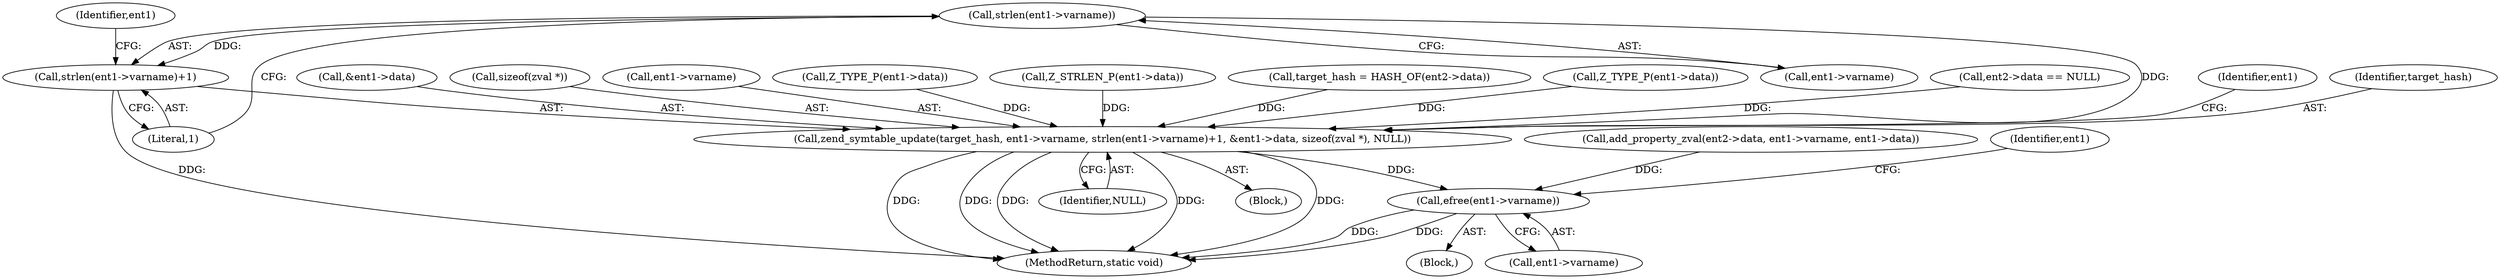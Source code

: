 digraph "0_php-src_6045de69c7dedcba3eadf7c4bba424b19c81d00d_0@API" {
"1000527" [label="(Call,strlen(ent1->varname))"];
"1000521" [label="(Call,zend_symtable_update(target_hash, ent1->varname, strlen(ent1->varname)+1, &ent1->data, sizeof(zval *), NULL))"];
"1000539" [label="(Call,efree(ent1->varname))"];
"1000526" [label="(Call,strlen(ent1->varname)+1)"];
"1000338" [label="(Call,target_hash = HASH_OF(ent2->data))"];
"1000264" [label="(Call,Z_TYPE_P(ent1->data))"];
"1000309" [label="(Call,ent2->data == NULL)"];
"1000541" [label="(Identifier,ent1)"];
"1000526" [label="(Call,strlen(ent1->varname)+1)"];
"1000527" [label="(Call,strlen(ent1->varname))"];
"1000539" [label="(Call,efree(ent1->varname))"];
"1000522" [label="(Identifier,target_hash)"];
"1000532" [label="(Call,&ent1->data)"];
"1000540" [label="(Call,ent1->varname)"];
"1000531" [label="(Literal,1)"];
"1000348" [label="(Block,)"];
"1000603" [label="(MethodReturn,static void)"];
"1000505" [label="(Call,add_property_zval(ent2->data, ent1->varname, ent1->data))"];
"1000536" [label="(Call,sizeof(zval *))"];
"1000520" [label="(Block,)"];
"1000521" [label="(Call,zend_symtable_update(target_hash, ent1->varname, strlen(ent1->varname)+1, &ent1->data, sizeof(zval *), NULL))"];
"1000538" [label="(Identifier,NULL)"];
"1000523" [label="(Call,ent1->varname)"];
"1000359" [label="(Call,Z_TYPE_P(ent1->data))"];
"1000534" [label="(Identifier,ent1)"];
"1000555" [label="(Identifier,ent1)"];
"1000528" [label="(Call,ent1->varname)"];
"1000365" [label="(Call,Z_STRLEN_P(ent1->data))"];
"1000527" -> "1000526"  [label="AST: "];
"1000527" -> "1000528"  [label="CFG: "];
"1000528" -> "1000527"  [label="AST: "];
"1000531" -> "1000527"  [label="CFG: "];
"1000527" -> "1000521"  [label="DDG: "];
"1000527" -> "1000526"  [label="DDG: "];
"1000521" -> "1000520"  [label="AST: "];
"1000521" -> "1000538"  [label="CFG: "];
"1000522" -> "1000521"  [label="AST: "];
"1000523" -> "1000521"  [label="AST: "];
"1000526" -> "1000521"  [label="AST: "];
"1000532" -> "1000521"  [label="AST: "];
"1000536" -> "1000521"  [label="AST: "];
"1000538" -> "1000521"  [label="AST: "];
"1000541" -> "1000521"  [label="CFG: "];
"1000521" -> "1000603"  [label="DDG: "];
"1000521" -> "1000603"  [label="DDG: "];
"1000521" -> "1000603"  [label="DDG: "];
"1000521" -> "1000603"  [label="DDG: "];
"1000521" -> "1000603"  [label="DDG: "];
"1000338" -> "1000521"  [label="DDG: "];
"1000264" -> "1000521"  [label="DDG: "];
"1000365" -> "1000521"  [label="DDG: "];
"1000359" -> "1000521"  [label="DDG: "];
"1000309" -> "1000521"  [label="DDG: "];
"1000521" -> "1000539"  [label="DDG: "];
"1000539" -> "1000348"  [label="AST: "];
"1000539" -> "1000540"  [label="CFG: "];
"1000540" -> "1000539"  [label="AST: "];
"1000555" -> "1000539"  [label="CFG: "];
"1000539" -> "1000603"  [label="DDG: "];
"1000539" -> "1000603"  [label="DDG: "];
"1000505" -> "1000539"  [label="DDG: "];
"1000526" -> "1000531"  [label="CFG: "];
"1000531" -> "1000526"  [label="AST: "];
"1000534" -> "1000526"  [label="CFG: "];
"1000526" -> "1000603"  [label="DDG: "];
}
